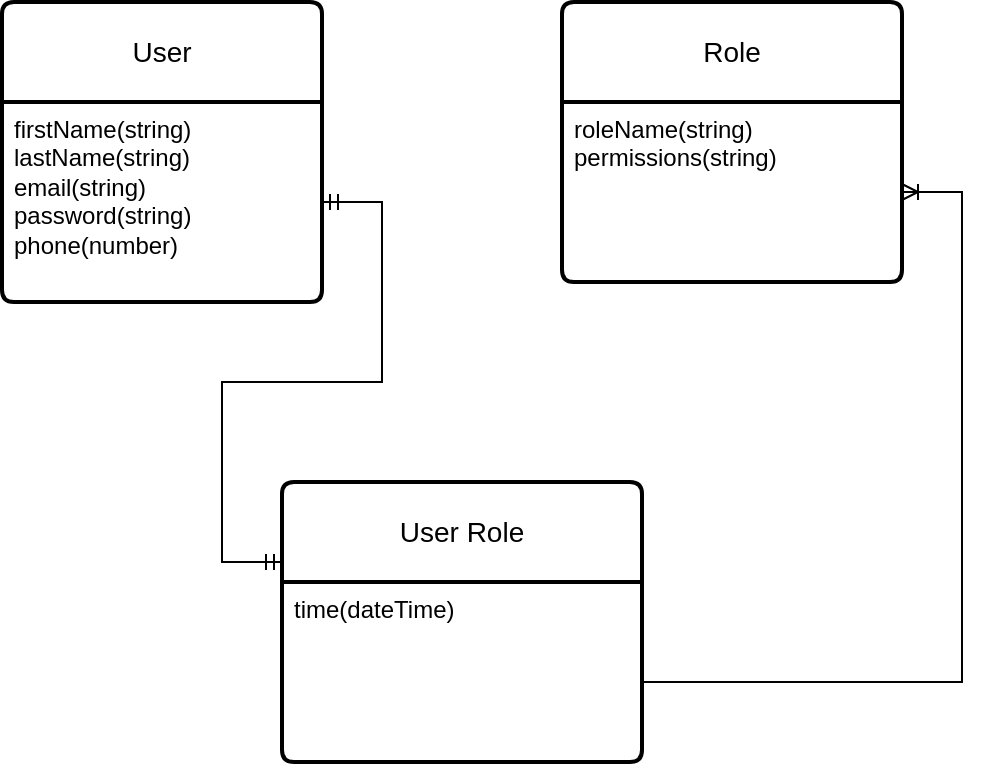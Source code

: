 <mxfile version="21.1.2" type="device">
  <diagram name="Page-1" id="-bwsKgVN_2mnZuLEbDM4">
    <mxGraphModel dx="1221" dy="737" grid="1" gridSize="10" guides="1" tooltips="1" connect="1" arrows="1" fold="1" page="1" pageScale="1" pageWidth="827" pageHeight="1169" math="0" shadow="0">
      <root>
        <mxCell id="0" />
        <mxCell id="1" parent="0" />
        <mxCell id="hUw0ymAKQKjGvO5M0uQm-1" value="User&lt;br&gt;" style="swimlane;childLayout=stackLayout;horizontal=1;startSize=50;horizontalStack=0;rounded=1;fontSize=14;fontStyle=0;strokeWidth=2;resizeParent=0;resizeLast=1;shadow=0;dashed=0;align=center;arcSize=4;whiteSpace=wrap;html=1;" parent="1" vertex="1">
          <mxGeometry x="70" y="90" width="160" height="150" as="geometry" />
        </mxCell>
        <mxCell id="hUw0ymAKQKjGvO5M0uQm-2" value="firstName(string)&lt;br&gt;lastName(string)&lt;br&gt;email(string)&lt;br&gt;password(string)&lt;br&gt;phone(number)" style="align=left;strokeColor=none;fillColor=none;spacingLeft=4;fontSize=12;verticalAlign=top;resizable=0;rotatable=0;part=1;html=1;" parent="hUw0ymAKQKjGvO5M0uQm-1" vertex="1">
          <mxGeometry y="50" width="160" height="100" as="geometry" />
        </mxCell>
        <mxCell id="hUw0ymAKQKjGvO5M0uQm-6" value="Role" style="swimlane;childLayout=stackLayout;horizontal=1;startSize=50;horizontalStack=0;rounded=1;fontSize=14;fontStyle=0;strokeWidth=2;resizeParent=0;resizeLast=1;shadow=0;dashed=0;align=center;arcSize=4;whiteSpace=wrap;html=1;" parent="1" vertex="1">
          <mxGeometry x="350" y="90" width="170" height="140" as="geometry" />
        </mxCell>
        <mxCell id="hUw0ymAKQKjGvO5M0uQm-7" value="roleName(string)&lt;br&gt;permissions(string)&lt;br&gt;" style="align=left;strokeColor=none;fillColor=none;spacingLeft=4;fontSize=12;verticalAlign=top;resizable=0;rotatable=0;part=1;html=1;" parent="hUw0ymAKQKjGvO5M0uQm-6" vertex="1">
          <mxGeometry y="50" width="170" height="90" as="geometry" />
        </mxCell>
        <mxCell id="hUw0ymAKQKjGvO5M0uQm-8" value="" style="edgeStyle=entityRelationEdgeStyle;fontSize=12;html=1;endArrow=ERmandOne;startArrow=ERmandOne;rounded=0;exitX=1;exitY=0.5;exitDx=0;exitDy=0;" parent="1" source="hUw0ymAKQKjGvO5M0uQm-2" edge="1">
          <mxGeometry width="100" height="100" relative="1" as="geometry">
            <mxPoint x="230" y="220" as="sourcePoint" />
            <mxPoint x="210" y="370" as="targetPoint" />
          </mxGeometry>
        </mxCell>
        <mxCell id="aSDP1fMVLN4GD3OVgdfA-1" value="User Role" style="swimlane;childLayout=stackLayout;horizontal=1;startSize=50;horizontalStack=0;rounded=1;fontSize=14;fontStyle=0;strokeWidth=2;resizeParent=0;resizeLast=1;shadow=0;dashed=0;align=center;arcSize=4;whiteSpace=wrap;html=1;" vertex="1" parent="1">
          <mxGeometry x="210" y="330" width="180" height="140" as="geometry" />
        </mxCell>
        <mxCell id="aSDP1fMVLN4GD3OVgdfA-2" value="time(dateTime)" style="align=left;strokeColor=none;fillColor=none;spacingLeft=4;fontSize=12;verticalAlign=top;resizable=0;rotatable=0;part=1;html=1;" vertex="1" parent="aSDP1fMVLN4GD3OVgdfA-1">
          <mxGeometry y="50" width="180" height="90" as="geometry" />
        </mxCell>
        <mxCell id="aSDP1fMVLN4GD3OVgdfA-4" value="" style="edgeStyle=entityRelationEdgeStyle;fontSize=12;html=1;endArrow=ERoneToMany;rounded=0;" edge="1" parent="1" target="hUw0ymAKQKjGvO5M0uQm-7">
          <mxGeometry width="100" height="100" relative="1" as="geometry">
            <mxPoint x="390" y="430" as="sourcePoint" />
            <mxPoint x="460" y="330" as="targetPoint" />
          </mxGeometry>
        </mxCell>
      </root>
    </mxGraphModel>
  </diagram>
</mxfile>
